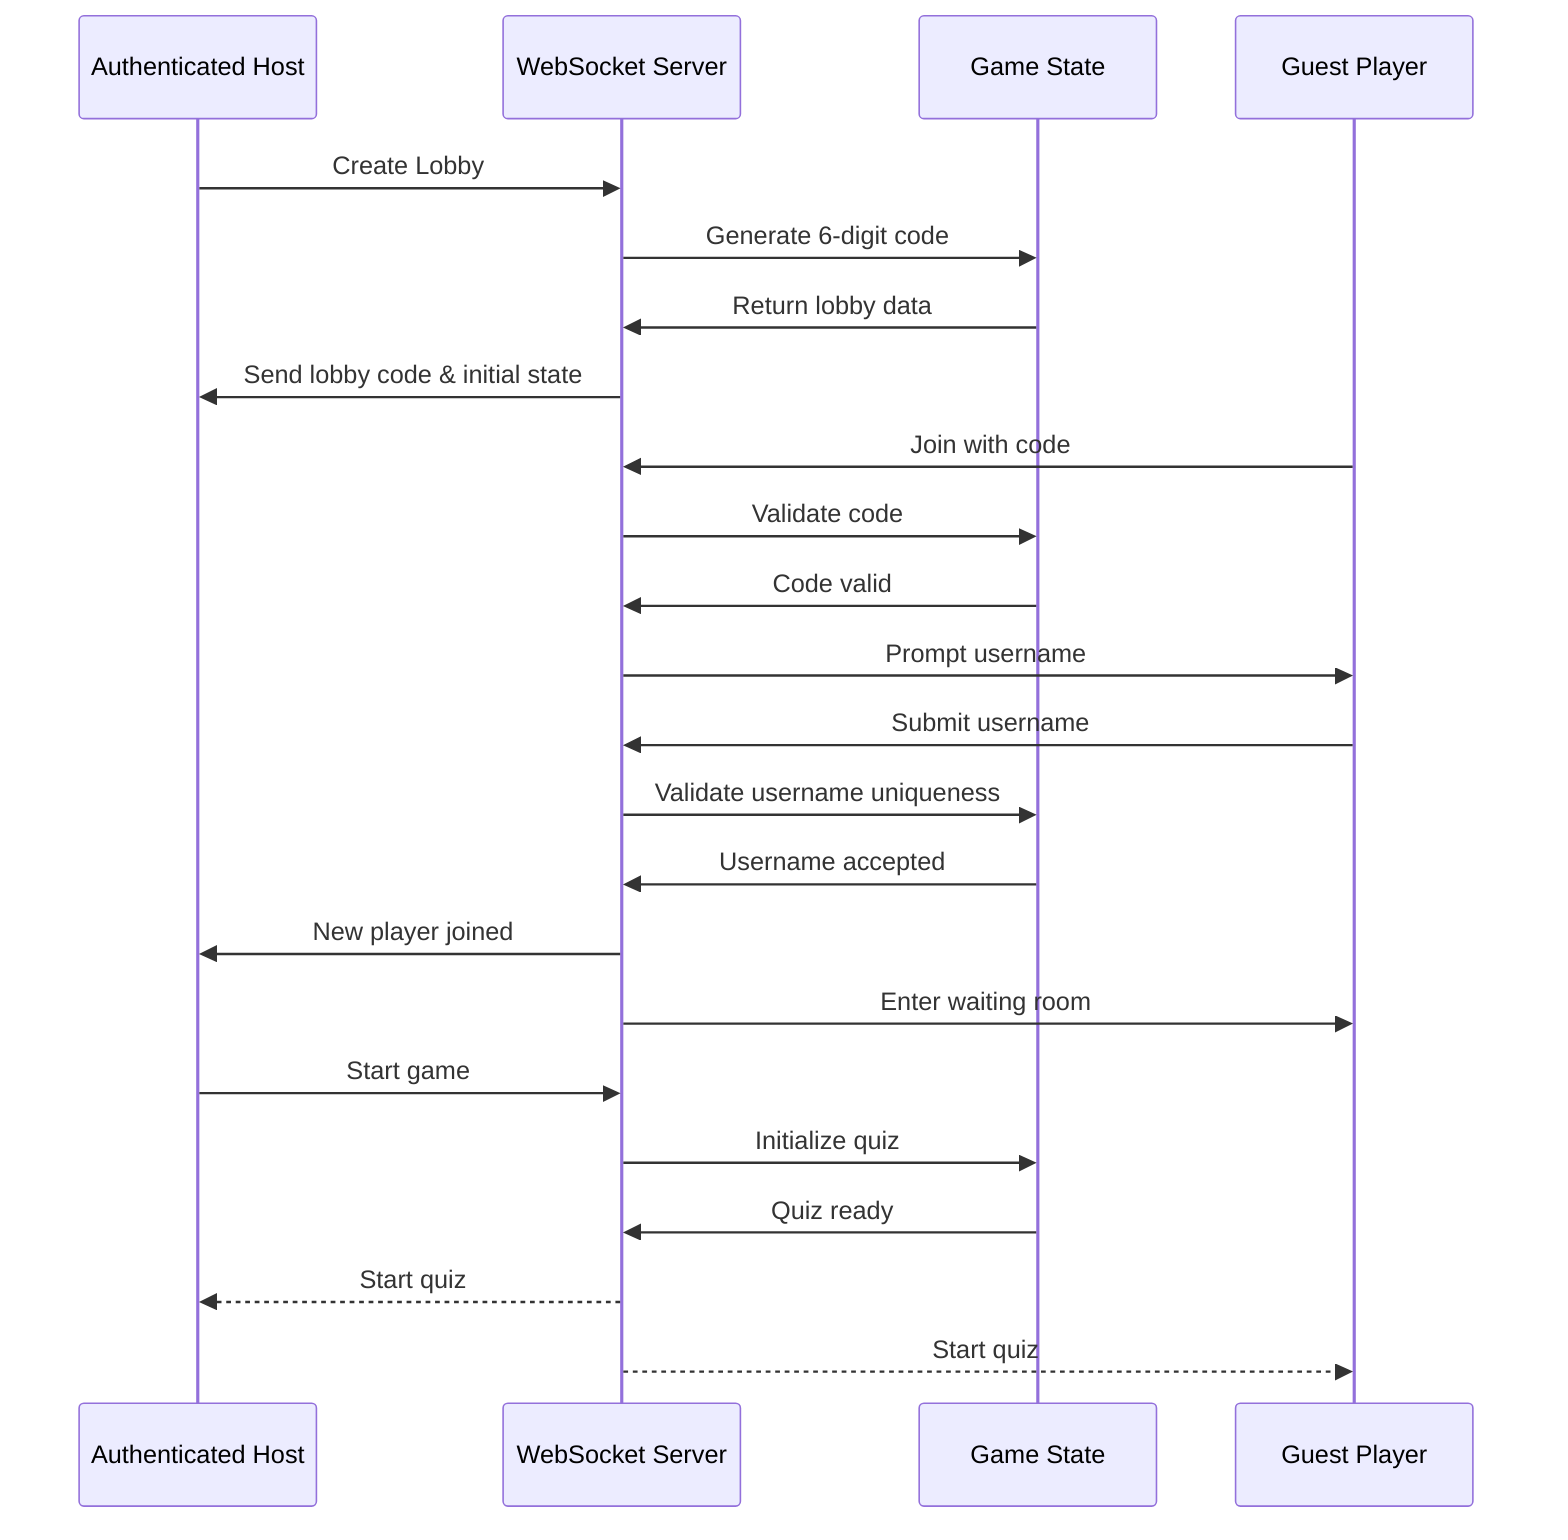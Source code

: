 sequenceDiagram
    participant Host as Authenticated Host
    participant WS as WebSocket Server
    participant State as Game State
    participant Player as Guest Player

    Host->>WS: Create Lobby
    WS->>State: Generate 6-digit code
    State->>WS: Return lobby data
    WS->>Host: Send lobby code & initial state

    Player->>WS: Join with code
    WS->>State: Validate code
    State->>WS: Code valid
    WS->>Player: Prompt username
    Player->>WS: Submit username
    WS->>State: Validate username uniqueness
    State->>WS: Username accepted
    WS->>Host: New player joined
    WS->>Player: Enter waiting room

    Host->>WS: Start game
    WS->>State: Initialize quiz
    State->>WS: Quiz ready
    WS-->>Host: Start quiz
    WS-->>Player: Start quiz